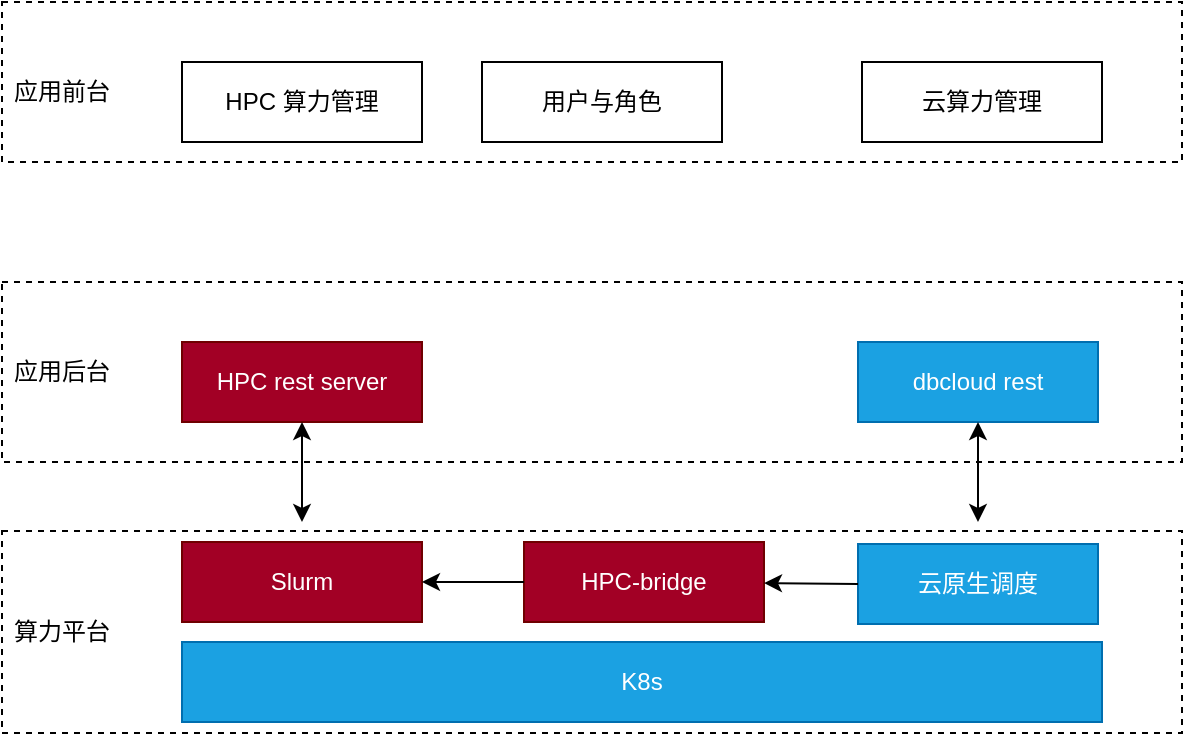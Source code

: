 <mxfile version="22.0.8" type="github">
  <diagram name="Page-1" id="X0XTV32fZl-mw8OlVuHK">
    <mxGraphModel dx="1010" dy="590" grid="1" gridSize="10" guides="1" tooltips="1" connect="1" arrows="1" fold="1" page="1" pageScale="1" pageWidth="850" pageHeight="1100" math="0" shadow="0">
      <root>
        <mxCell id="0" />
        <mxCell id="1" parent="0" />
        <mxCell id="1WVl6WSyaPoKhHcU2AQl-6" value="" style="rounded=0;whiteSpace=wrap;html=1;dashed=1;" vertex="1" parent="1">
          <mxGeometry x="110" y="374.5" width="590" height="101" as="geometry" />
        </mxCell>
        <mxCell id="1WVl6WSyaPoKhHcU2AQl-1" value="K8s" style="rounded=0;whiteSpace=wrap;html=1;fillColor=#1ba1e2;fontColor=#ffffff;strokeColor=#006EAF;" vertex="1" parent="1">
          <mxGeometry x="200" y="430" width="460" height="40" as="geometry" />
        </mxCell>
        <mxCell id="1WVl6WSyaPoKhHcU2AQl-2" value="Slurm" style="rounded=0;whiteSpace=wrap;html=1;fillColor=#a20025;fontColor=#ffffff;strokeColor=#6F0000;" vertex="1" parent="1">
          <mxGeometry x="200" y="380" width="120" height="40" as="geometry" />
        </mxCell>
        <mxCell id="1WVl6WSyaPoKhHcU2AQl-3" value="HPC-bridge" style="rounded=0;whiteSpace=wrap;html=1;fillColor=#a20025;fontColor=#ffffff;strokeColor=#6F0000;" vertex="1" parent="1">
          <mxGeometry x="371" y="380" width="120" height="40" as="geometry" />
        </mxCell>
        <mxCell id="1WVl6WSyaPoKhHcU2AQl-4" value="算力平台" style="text;html=1;strokeColor=none;fillColor=none;align=center;verticalAlign=middle;whiteSpace=wrap;rounded=0;" vertex="1" parent="1">
          <mxGeometry x="110" y="410" width="60" height="30" as="geometry" />
        </mxCell>
        <mxCell id="1WVl6WSyaPoKhHcU2AQl-5" value="云原生调度" style="rounded=0;whiteSpace=wrap;html=1;fillColor=#1ba1e2;fontColor=#ffffff;strokeColor=#006EAF;" vertex="1" parent="1">
          <mxGeometry x="538" y="381" width="120" height="40" as="geometry" />
        </mxCell>
        <mxCell id="1WVl6WSyaPoKhHcU2AQl-7" value="" style="rounded=0;whiteSpace=wrap;html=1;dashed=1;" vertex="1" parent="1">
          <mxGeometry x="110" y="250" width="590" height="90" as="geometry" />
        </mxCell>
        <mxCell id="1WVl6WSyaPoKhHcU2AQl-9" value="HPC rest server" style="rounded=0;whiteSpace=wrap;html=1;fillColor=#a20025;fontColor=#ffffff;strokeColor=#6F0000;" vertex="1" parent="1">
          <mxGeometry x="200" y="280" width="120" height="40" as="geometry" />
        </mxCell>
        <mxCell id="1WVl6WSyaPoKhHcU2AQl-11" value="" style="endArrow=classic;startArrow=classic;html=1;rounded=0;entryX=0.5;entryY=1;entryDx=0;entryDy=0;" edge="1" parent="1" target="1WVl6WSyaPoKhHcU2AQl-9">
          <mxGeometry width="50" height="50" relative="1" as="geometry">
            <mxPoint x="260" y="370" as="sourcePoint" />
            <mxPoint x="450" y="280" as="targetPoint" />
          </mxGeometry>
        </mxCell>
        <mxCell id="1WVl6WSyaPoKhHcU2AQl-12" value="dbcloud rest" style="rounded=0;whiteSpace=wrap;html=1;fillColor=#1ba1e2;fontColor=#ffffff;strokeColor=#006EAF;" vertex="1" parent="1">
          <mxGeometry x="538" y="280" width="120" height="40" as="geometry" />
        </mxCell>
        <mxCell id="1WVl6WSyaPoKhHcU2AQl-13" value="" style="endArrow=classic;startArrow=classic;html=1;rounded=0;entryX=0.5;entryY=1;entryDx=0;entryDy=0;" edge="1" parent="1" target="1WVl6WSyaPoKhHcU2AQl-12">
          <mxGeometry width="50" height="50" relative="1" as="geometry">
            <mxPoint x="598" y="370" as="sourcePoint" />
            <mxPoint x="450" y="280" as="targetPoint" />
          </mxGeometry>
        </mxCell>
        <mxCell id="1WVl6WSyaPoKhHcU2AQl-14" value="应用后台" style="text;html=1;strokeColor=none;fillColor=none;align=center;verticalAlign=middle;whiteSpace=wrap;rounded=0;" vertex="1" parent="1">
          <mxGeometry x="110" y="280" width="60" height="30" as="geometry" />
        </mxCell>
        <mxCell id="1WVl6WSyaPoKhHcU2AQl-15" value="" style="endArrow=classic;html=1;rounded=0;exitX=0;exitY=0.5;exitDx=0;exitDy=0;" edge="1" parent="1" source="1WVl6WSyaPoKhHcU2AQl-5" target="1WVl6WSyaPoKhHcU2AQl-3">
          <mxGeometry width="50" height="50" relative="1" as="geometry">
            <mxPoint x="400" y="330" as="sourcePoint" />
            <mxPoint x="450" y="280" as="targetPoint" />
          </mxGeometry>
        </mxCell>
        <mxCell id="1WVl6WSyaPoKhHcU2AQl-16" value="" style="endArrow=classic;html=1;rounded=0;exitX=0;exitY=0.5;exitDx=0;exitDy=0;" edge="1" parent="1" source="1WVl6WSyaPoKhHcU2AQl-3" target="1WVl6WSyaPoKhHcU2AQl-2">
          <mxGeometry width="50" height="50" relative="1" as="geometry">
            <mxPoint x="400" y="330" as="sourcePoint" />
            <mxPoint x="450" y="280" as="targetPoint" />
          </mxGeometry>
        </mxCell>
        <mxCell id="1WVl6WSyaPoKhHcU2AQl-17" value="" style="rounded=0;whiteSpace=wrap;html=1;dashed=1;" vertex="1" parent="1">
          <mxGeometry x="110" y="110" width="590" height="80" as="geometry" />
        </mxCell>
        <mxCell id="1WVl6WSyaPoKhHcU2AQl-18" value="HPC 算力管理" style="rounded=0;whiteSpace=wrap;html=1;" vertex="1" parent="1">
          <mxGeometry x="200" y="140" width="120" height="40" as="geometry" />
        </mxCell>
        <mxCell id="1WVl6WSyaPoKhHcU2AQl-19" value="云算力管理" style="rounded=0;whiteSpace=wrap;html=1;" vertex="1" parent="1">
          <mxGeometry x="540" y="140" width="120" height="40" as="geometry" />
        </mxCell>
        <mxCell id="1WVl6WSyaPoKhHcU2AQl-20" value="用户与角色" style="rounded=0;whiteSpace=wrap;html=1;" vertex="1" parent="1">
          <mxGeometry x="350" y="140" width="120" height="40" as="geometry" />
        </mxCell>
        <mxCell id="1WVl6WSyaPoKhHcU2AQl-21" value="应用前台" style="text;html=1;strokeColor=none;fillColor=none;align=center;verticalAlign=middle;whiteSpace=wrap;rounded=0;" vertex="1" parent="1">
          <mxGeometry x="110" y="140" width="60" height="30" as="geometry" />
        </mxCell>
      </root>
    </mxGraphModel>
  </diagram>
</mxfile>
